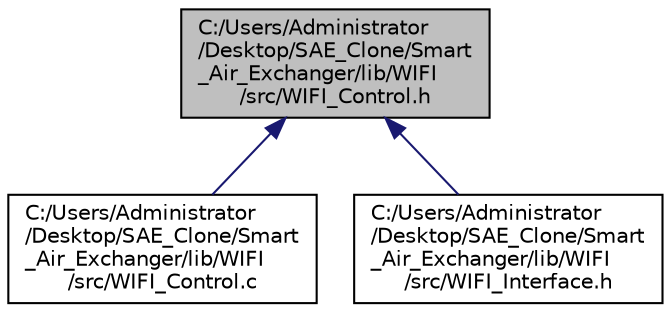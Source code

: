 digraph "C:/Users/Administrator/Desktop/SAE_Clone/Smart_Air_Exchanger/lib/WIFI/src/WIFI_Control.h"
{
 // LATEX_PDF_SIZE
  edge [fontname="Helvetica",fontsize="10",labelfontname="Helvetica",labelfontsize="10"];
  node [fontname="Helvetica",fontsize="10",shape=record];
  Node1 [label="C:/Users/Administrator\l/Desktop/SAE_Clone/Smart\l_Air_Exchanger/lib/WIFI\l/src/WIFI_Control.h",height=0.2,width=0.4,color="black", fillcolor="grey75", style="filled", fontcolor="black",tooltip=" "];
  Node1 -> Node2 [dir="back",color="midnightblue",fontsize="10",style="solid"];
  Node2 [label="C:/Users/Administrator\l/Desktop/SAE_Clone/Smart\l_Air_Exchanger/lib/WIFI\l/src/WIFI_Control.c",height=0.2,width=0.4,color="black", fillcolor="white", style="filled",URL="$_w_i_f_i___control_8c.html",tooltip="This file contains the implementations of the functions found in the interface. The private functions..."];
  Node1 -> Node3 [dir="back",color="midnightblue",fontsize="10",style="solid"];
  Node3 [label="C:/Users/Administrator\l/Desktop/SAE_Clone/Smart\l_Air_Exchanger/lib/WIFI\l/src/WIFI_Interface.h",height=0.2,width=0.4,color="black", fillcolor="white", style="filled",URL="$_w_i_f_i___interface_8h.html",tooltip=" "];
}
